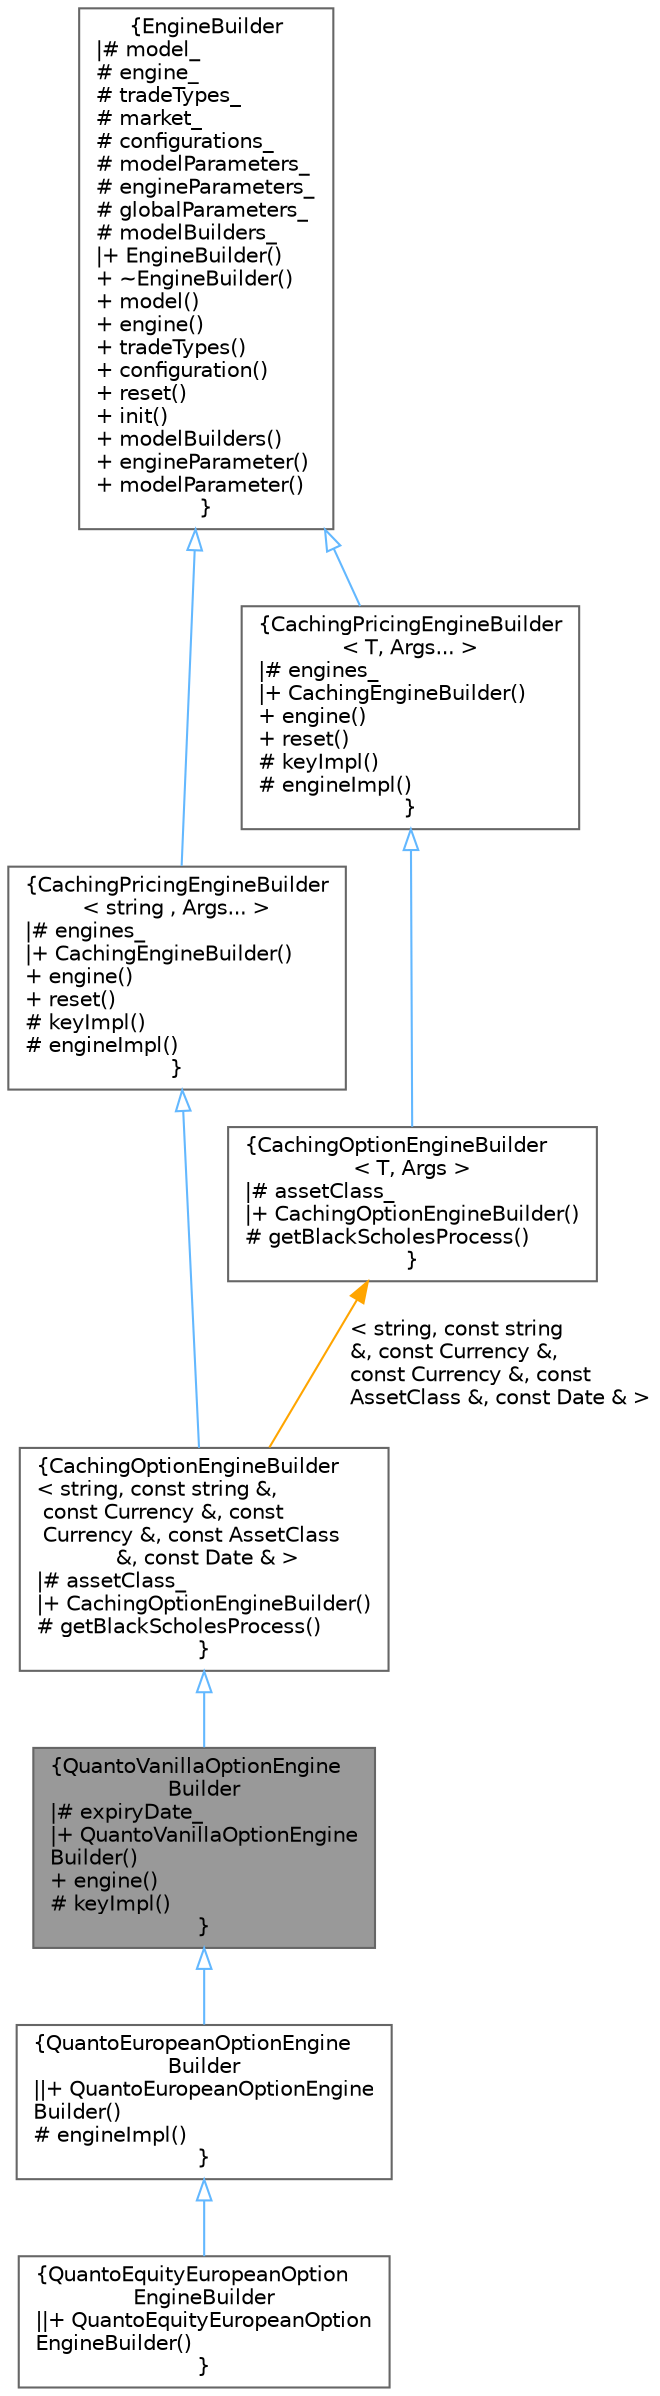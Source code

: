digraph "QuantoVanillaOptionEngineBuilder"
{
 // INTERACTIVE_SVG=YES
 // LATEX_PDF_SIZE
  bgcolor="transparent";
  edge [fontname=Helvetica,fontsize=10,labelfontname=Helvetica,labelfontsize=10];
  node [fontname=Helvetica,fontsize=10,shape=box,height=0.2,width=0.4];
  Node1 [label="{QuantoVanillaOptionEngine\lBuilder\n|# expiryDate_\l|+ QuantoVanillaOptionEngine\lBuilder()\l+ engine()\l# keyImpl()\l}",height=0.2,width=0.4,color="gray40", fillcolor="grey60", style="filled", fontcolor="black",tooltip="Abstract Engine Builder for Quanto Vanilla Options."];
  Node2 -> Node1 [dir="back",color="steelblue1",style="solid",arrowtail="onormal"];
  Node2 [label="{CachingOptionEngineBuilder\l\< string, const string &,\l const Currency &, const\l Currency &, const AssetClass\l &, const Date & \>\n|# assetClass_\l|+ CachingOptionEngineBuilder()\l# getBlackScholesProcess()\l}",height=0.2,width=0.4,color="gray40", fillcolor="white", style="filled",URL="$classore_1_1data_1_1_caching_option_engine_builder.html",tooltip=" "];
  Node3 -> Node2 [dir="back",color="steelblue1",style="solid",arrowtail="onormal"];
  Node3 [label="{CachingPricingEngineBuilder\l\< string , Args... \>\n|# engines_\l|+ CachingEngineBuilder()\l+ engine()\l+ reset()\l# keyImpl()\l# engineImpl()\l}",height=0.2,width=0.4,color="gray40", fillcolor="white", style="filled",URL="$classore_1_1data_1_1_caching_engine_builder.html",tooltip="Abstract template EngineBuilder class that can cache engines and coupon pricers."];
  Node4 -> Node3 [dir="back",color="steelblue1",style="solid",arrowtail="onormal"];
  Node4 [label="{EngineBuilder\n|# model_\l# engine_\l# tradeTypes_\l# market_\l# configurations_\l# modelParameters_\l# engineParameters_\l# globalParameters_\l# modelBuilders_\l|+ EngineBuilder()\l+ ~EngineBuilder()\l+ model()\l+ engine()\l+ tradeTypes()\l+ configuration()\l+ reset()\l+ init()\l+ modelBuilders()\l+ engineParameter()\l+ modelParameter()\l}",height=0.2,width=0.4,color="gray40", fillcolor="white", style="filled",URL="$classore_1_1data_1_1_engine_builder.html",tooltip="Base PricingEngine Builder class for a specific model and engine."];
  Node5 -> Node2 [dir="back",color="orange",style="solid",label=" \< string, const string\l &, const Currency &,\l const Currency &, const\l AssetClass &, const Date & \>" ];
  Node5 [label="{CachingOptionEngineBuilder\l\< T, Args \>\n|# assetClass_\l|+ CachingOptionEngineBuilder()\l# getBlackScholesProcess()\l}",height=0.2,width=0.4,color="gray40", fillcolor="white", style="filled",URL="$classore_1_1data_1_1_caching_option_engine_builder.html",tooltip=" "];
  Node6 -> Node5 [dir="back",color="steelblue1",style="solid",arrowtail="onormal"];
  Node6 [label="{CachingPricingEngineBuilder\l\< T, Args... \>\n|# engines_\l|+ CachingEngineBuilder()\l+ engine()\l+ reset()\l# keyImpl()\l# engineImpl()\l}",height=0.2,width=0.4,color="gray40", fillcolor="white", style="filled",URL="$classore_1_1data_1_1_caching_engine_builder.html",tooltip="Abstract template EngineBuilder class that can cache engines and coupon pricers."];
  Node4 -> Node6 [dir="back",color="steelblue1",style="solid",arrowtail="onormal"];
  Node1 -> Node7 [dir="back",color="steelblue1",style="solid",arrowtail="onormal"];
  Node7 [label="{QuantoEuropeanOptionEngine\lBuilder\n||+ QuantoEuropeanOptionEngine\lBuilder()\l# engineImpl()\l}",height=0.2,width=0.4,color="gray40", fillcolor="white", style="filled",URL="$classore_1_1data_1_1_quanto_european_option_engine_builder.html",tooltip="Abstract Engine Builder for Quanto European Vanilla Options."];
  Node7 -> Node8 [dir="back",color="steelblue1",style="solid",arrowtail="onormal"];
  Node8 [label="{QuantoEquityEuropeanOption\lEngineBuilder\n||+ QuantoEquityEuropeanOption\lEngineBuilder()\l}",height=0.2,width=0.4,color="gray40", fillcolor="white", style="filled",URL="$classore_1_1data_1_1_quanto_equity_european_option_engine_builder.html",tooltip="Engine Builder for Quanto European Equity Option Options."];
}
